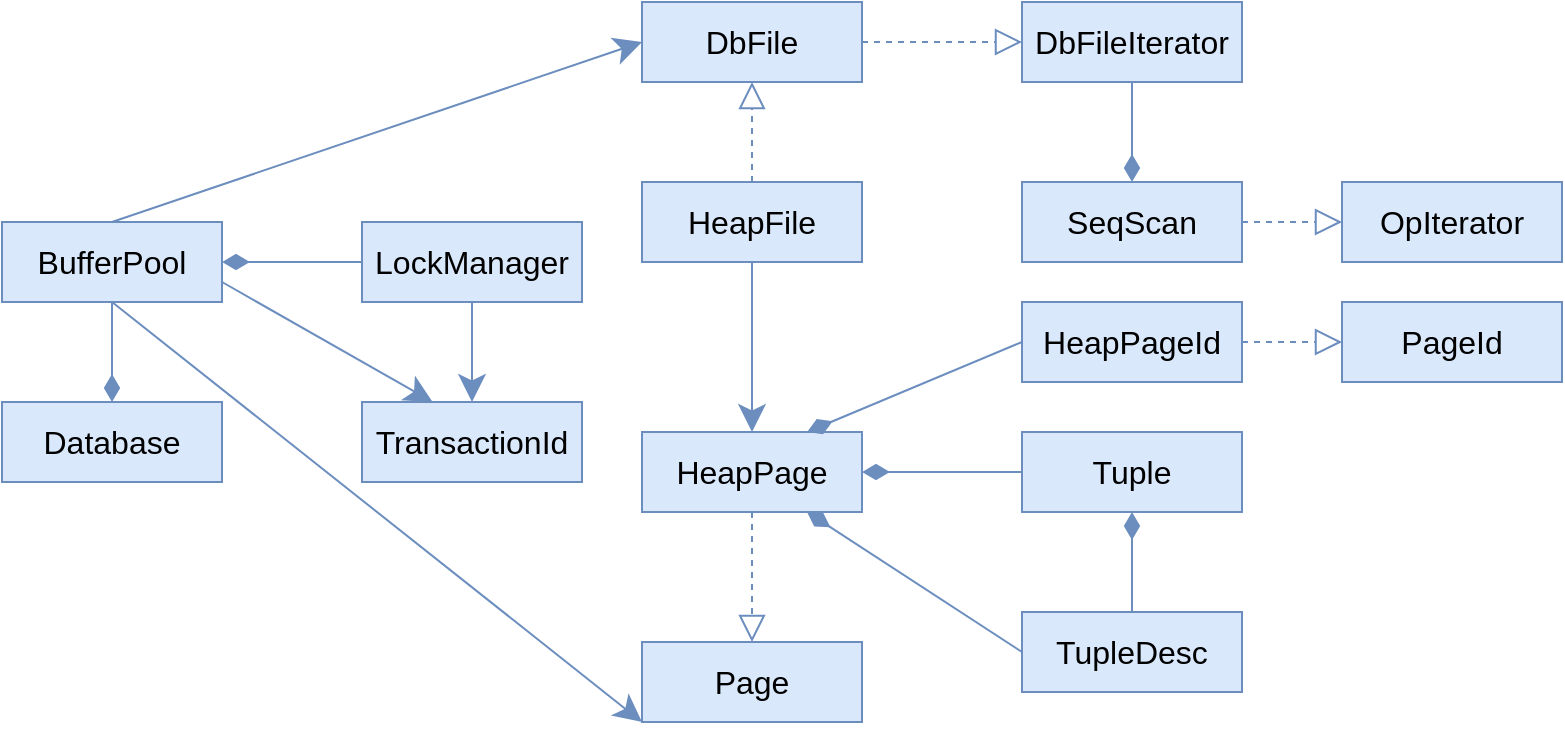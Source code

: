 <mxfile version="18.0.6" type="device"><diagram id="xdFFihO2Jdz7BvlKEnnM" name="第 1 页"><mxGraphModel dx="778" dy="537" grid="0" gridSize="10" guides="1" tooltips="1" connect="1" arrows="1" fold="1" page="1" pageScale="1" pageWidth="827" pageHeight="1169" math="0" shadow="0"><root><mxCell id="0"/><mxCell id="1" parent="0"/><mxCell id="F0CdyFnGR_MOXaYOJgqo-2" value="LockManager" style="rounded=0;whiteSpace=wrap;html=1;fontSize=16;fillColor=#dae8fc;strokeColor=#6c8ebf;" parent="1" vertex="1"><mxGeometry x="200" y="400" width="110" height="40" as="geometry"/></mxCell><mxCell id="TPV6lVSKgVbjB7cxANUg-30" style="edgeStyle=orthogonalEdgeStyle;rounded=0;orthogonalLoop=1;jettySize=auto;html=1;exitX=0.5;exitY=1;exitDx=0;exitDy=0;entryX=0.5;entryY=0;entryDx=0;entryDy=0;fontSize=16;endArrow=diamondThin;endFill=1;strokeWidth=1;endSize=11;fillColor=#dae8fc;strokeColor=#6c8ebf;" parent="1" source="TPV6lVSKgVbjB7cxANUg-32" target="TPV6lVSKgVbjB7cxANUg-31" edge="1"><mxGeometry relative="1" as="geometry"/></mxCell><mxCell id="TPV6lVSKgVbjB7cxANUg-31" value="Database" style="rounded=0;whiteSpace=wrap;html=1;fontSize=16;fillColor=#dae8fc;strokeColor=#6c8ebf;" parent="1" vertex="1"><mxGeometry x="20" y="490" width="110" height="40" as="geometry"/></mxCell><mxCell id="TPV6lVSKgVbjB7cxANUg-32" value="BufferPool" style="rounded=0;whiteSpace=wrap;html=1;fontSize=16;fillColor=#dae8fc;strokeColor=#6c8ebf;" parent="1" vertex="1"><mxGeometry x="20" y="400" width="110" height="40" as="geometry"/></mxCell><mxCell id="TPV6lVSKgVbjB7cxANUg-35" value="" style="endArrow=diamondThin;html=1;rounded=0;fontSize=16;endSize=11;strokeWidth=1;exitX=0;exitY=0.5;exitDx=0;exitDy=0;entryX=1;entryY=0.5;entryDx=0;entryDy=0;endFill=1;fillColor=#dae8fc;strokeColor=#6c8ebf;" parent="1" source="F0CdyFnGR_MOXaYOJgqo-2" target="TPV6lVSKgVbjB7cxANUg-32" edge="1"><mxGeometry width="50" height="50" relative="1" as="geometry"><mxPoint x="321.5" y="690" as="sourcePoint"/><mxPoint x="214" y="620" as="targetPoint"/></mxGeometry></mxCell><mxCell id="TPV6lVSKgVbjB7cxANUg-36" value="TransactionId" style="rounded=0;whiteSpace=wrap;html=1;fontSize=16;fillColor=#dae8fc;strokeColor=#6c8ebf;" parent="1" vertex="1"><mxGeometry x="200" y="490" width="110" height="40" as="geometry"/></mxCell><mxCell id="TPV6lVSKgVbjB7cxANUg-38" value="" style="endArrow=classic;html=1;rounded=0;fontSize=16;endSize=11;strokeWidth=1;exitX=0.5;exitY=1;exitDx=0;exitDy=0;entryX=0.5;entryY=0;entryDx=0;entryDy=0;fillColor=#dae8fc;strokeColor=#6c8ebf;" parent="1" source="F0CdyFnGR_MOXaYOJgqo-2" target="TPV6lVSKgVbjB7cxANUg-36" edge="1"><mxGeometry width="50" height="50" relative="1" as="geometry"><mxPoint x="190" y="575" as="sourcePoint"/><mxPoint x="300" y="770" as="targetPoint"/></mxGeometry></mxCell><mxCell id="TPV6lVSKgVbjB7cxANUg-39" value="" style="endArrow=classic;html=1;rounded=0;fontSize=16;endSize=11;strokeWidth=1;exitX=1;exitY=0.75;exitDx=0;exitDy=0;entryX=0.321;entryY=0;entryDx=0;entryDy=0;fillColor=#dae8fc;strokeColor=#6c8ebf;entryPerimeter=0;" parent="1" source="TPV6lVSKgVbjB7cxANUg-32" target="TPV6lVSKgVbjB7cxANUg-36" edge="1"><mxGeometry width="50" height="50" relative="1" as="geometry"><mxPoint x="265" y="450" as="sourcePoint"/><mxPoint x="265" y="500" as="targetPoint"/></mxGeometry></mxCell><mxCell id="TPV6lVSKgVbjB7cxANUg-40" style="edgeStyle=orthogonalEdgeStyle;rounded=0;orthogonalLoop=1;jettySize=auto;html=1;exitX=0;exitY=0.5;exitDx=0;exitDy=0;entryX=1;entryY=0.5;entryDx=0;entryDy=0;fontSize=16;endArrow=diamondThin;endFill=1;endSize=11;strokeWidth=1;fillColor=#dae8fc;strokeColor=#6c8ebf;" parent="1" source="TPV6lVSKgVbjB7cxANUg-42" target="TPV6lVSKgVbjB7cxANUg-48" edge="1"><mxGeometry relative="1" as="geometry"/></mxCell><mxCell id="TPV6lVSKgVbjB7cxANUg-41" style="edgeStyle=orthogonalEdgeStyle;rounded=0;orthogonalLoop=1;jettySize=auto;html=1;exitX=0.5;exitY=0;exitDx=0;exitDy=0;entryX=0.5;entryY=1;entryDx=0;entryDy=0;fontSize=16;endArrow=diamondThin;endFill=1;endSize=11;strokeWidth=1;fillColor=#dae8fc;strokeColor=#6c8ebf;" parent="1" source="TPV6lVSKgVbjB7cxANUg-43" target="TPV6lVSKgVbjB7cxANUg-42" edge="1"><mxGeometry relative="1" as="geometry"/></mxCell><mxCell id="TPV6lVSKgVbjB7cxANUg-42" value="Tuple" style="rounded=0;whiteSpace=wrap;html=1;fontSize=16;fillColor=#dae8fc;strokeColor=#6c8ebf;" parent="1" vertex="1"><mxGeometry x="530" y="505" width="110" height="40" as="geometry"/></mxCell><mxCell id="TPV6lVSKgVbjB7cxANUg-43" value="TupleDesc" style="rounded=0;whiteSpace=wrap;html=1;fontSize=16;fillColor=#dae8fc;strokeColor=#6c8ebf;" parent="1" vertex="1"><mxGeometry x="530" y="595" width="110" height="40" as="geometry"/></mxCell><mxCell id="TPV6lVSKgVbjB7cxANUg-44" style="edgeStyle=orthogonalEdgeStyle;rounded=0;orthogonalLoop=1;jettySize=auto;html=1;exitX=0.5;exitY=0;exitDx=0;exitDy=0;entryX=0.5;entryY=1;entryDx=0;entryDy=0;fontSize=16;endArrow=block;endFill=0;endSize=11;strokeWidth=1;dashed=1;fillColor=#dae8fc;strokeColor=#6c8ebf;" parent="1" source="TPV6lVSKgVbjB7cxANUg-46" target="TPV6lVSKgVbjB7cxANUg-49" edge="1"><mxGeometry relative="1" as="geometry"/></mxCell><mxCell id="TPV6lVSKgVbjB7cxANUg-45" style="edgeStyle=orthogonalEdgeStyle;rounded=0;orthogonalLoop=1;jettySize=auto;html=1;exitX=0.5;exitY=1;exitDx=0;exitDy=0;entryX=0.5;entryY=0;entryDx=0;entryDy=0;fontSize=16;endArrow=classic;endFill=1;endSize=11;strokeWidth=1;fillColor=#dae8fc;strokeColor=#6c8ebf;" parent="1" source="TPV6lVSKgVbjB7cxANUg-46" target="TPV6lVSKgVbjB7cxANUg-48" edge="1"><mxGeometry relative="1" as="geometry"/></mxCell><mxCell id="TPV6lVSKgVbjB7cxANUg-46" value="HeapFile" style="rounded=0;whiteSpace=wrap;html=1;fontSize=16;fillColor=#dae8fc;strokeColor=#6c8ebf;" parent="1" vertex="1"><mxGeometry x="340" y="380" width="110" height="40" as="geometry"/></mxCell><mxCell id="TPV6lVSKgVbjB7cxANUg-47" style="edgeStyle=orthogonalEdgeStyle;rounded=0;orthogonalLoop=1;jettySize=auto;html=1;exitX=0.5;exitY=1;exitDx=0;exitDy=0;entryX=0.5;entryY=0;entryDx=0;entryDy=0;dashed=1;fontSize=16;endArrow=block;endFill=0;endSize=11;strokeWidth=1;fillColor=#dae8fc;strokeColor=#6c8ebf;" parent="1" source="TPV6lVSKgVbjB7cxANUg-48" target="TPV6lVSKgVbjB7cxANUg-50" edge="1"><mxGeometry relative="1" as="geometry"/></mxCell><mxCell id="TPV6lVSKgVbjB7cxANUg-48" value="HeapPage" style="rounded=0;whiteSpace=wrap;html=1;fontSize=16;fillColor=#dae8fc;strokeColor=#6c8ebf;" parent="1" vertex="1"><mxGeometry x="340" y="505" width="110" height="40" as="geometry"/></mxCell><mxCell id="TPV6lVSKgVbjB7cxANUg-49" value="DbFile" style="rounded=0;whiteSpace=wrap;html=1;fontSize=16;fillColor=#dae8fc;strokeColor=#6c8ebf;" parent="1" vertex="1"><mxGeometry x="340" y="290" width="110" height="40" as="geometry"/></mxCell><mxCell id="TPV6lVSKgVbjB7cxANUg-50" value="Page" style="rounded=0;whiteSpace=wrap;html=1;fontSize=16;fillColor=#dae8fc;strokeColor=#6c8ebf;" parent="1" vertex="1"><mxGeometry x="340" y="610" width="110" height="40" as="geometry"/></mxCell><mxCell id="TPV6lVSKgVbjB7cxANUg-51" value="" style="endArrow=diamondThin;html=1;rounded=0;fontSize=16;endSize=11;strokeWidth=1;exitX=0;exitY=0.5;exitDx=0;exitDy=0;entryX=0.75;entryY=1;entryDx=0;entryDy=0;endFill=1;fillColor=#dae8fc;strokeColor=#6c8ebf;" parent="1" source="TPV6lVSKgVbjB7cxANUg-43" target="TPV6lVSKgVbjB7cxANUg-48" edge="1"><mxGeometry width="50" height="50" relative="1" as="geometry"><mxPoint x="520" y="460" as="sourcePoint"/><mxPoint x="570" y="410" as="targetPoint"/></mxGeometry></mxCell><mxCell id="TPV6lVSKgVbjB7cxANUg-52" value="SeqScan" style="rounded=0;whiteSpace=wrap;html=1;fontSize=16;fillColor=#dae8fc;strokeColor=#6c8ebf;" parent="1" vertex="1"><mxGeometry x="530" y="380" width="110" height="40" as="geometry"/></mxCell><mxCell id="TPV6lVSKgVbjB7cxANUg-53" value="OpIterator" style="rounded=0;whiteSpace=wrap;html=1;fontSize=16;fillColor=#dae8fc;strokeColor=#6c8ebf;" parent="1" vertex="1"><mxGeometry x="690" y="380" width="110" height="40" as="geometry"/></mxCell><mxCell id="TPV6lVSKgVbjB7cxANUg-54" style="edgeStyle=orthogonalEdgeStyle;rounded=0;orthogonalLoop=1;jettySize=auto;html=1;exitX=1;exitY=0.5;exitDx=0;exitDy=0;fontSize=16;endArrow=block;endFill=0;endSize=11;strokeWidth=1;dashed=1;entryX=0;entryY=0.5;entryDx=0;entryDy=0;fillColor=#dae8fc;strokeColor=#6c8ebf;" parent="1" source="TPV6lVSKgVbjB7cxANUg-52" target="TPV6lVSKgVbjB7cxANUg-53" edge="1"><mxGeometry relative="1" as="geometry"><mxPoint x="405" y="390" as="sourcePoint"/><mxPoint x="700" y="290" as="targetPoint"/></mxGeometry></mxCell><mxCell id="TPV6lVSKgVbjB7cxANUg-55" style="edgeStyle=orthogonalEdgeStyle;rounded=0;orthogonalLoop=1;jettySize=auto;html=1;exitX=0.5;exitY=1;exitDx=0;exitDy=0;entryX=0.5;entryY=0;entryDx=0;entryDy=0;fontFamily=Helvetica;fontSize=16;endArrow=diamondThin;endFill=1;endSize=11;strokeWidth=1;fillColor=#dae8fc;strokeColor=#6c8ebf;" parent="1" source="TPV6lVSKgVbjB7cxANUg-56" target="TPV6lVSKgVbjB7cxANUg-52" edge="1"><mxGeometry relative="1" as="geometry"/></mxCell><mxCell id="TPV6lVSKgVbjB7cxANUg-56" value="&lt;span style=&quot;font-size: 12pt;&quot; lang=&quot;EN-US&quot;&gt;DbFileIterator&lt;/span&gt;" style="rounded=0;whiteSpace=wrap;html=1;fontSize=16;fillColor=#dae8fc;strokeColor=#6c8ebf;" parent="1" vertex="1"><mxGeometry x="530" y="290" width="110" height="40" as="geometry"/></mxCell><mxCell id="TPV6lVSKgVbjB7cxANUg-57" style="edgeStyle=orthogonalEdgeStyle;rounded=0;orthogonalLoop=1;jettySize=auto;html=1;exitX=1;exitY=0.5;exitDx=0;exitDy=0;entryX=0;entryY=0.5;entryDx=0;entryDy=0;fontSize=16;endArrow=block;endFill=0;endSize=11;strokeWidth=1;dashed=1;entryPerimeter=0;fillColor=#dae8fc;strokeColor=#6c8ebf;" parent="1" source="TPV6lVSKgVbjB7cxANUg-49" target="TPV6lVSKgVbjB7cxANUg-56" edge="1"><mxGeometry relative="1" as="geometry"><mxPoint x="405" y="390" as="sourcePoint"/><mxPoint x="405" y="340" as="targetPoint"/></mxGeometry></mxCell><mxCell id="TPV6lVSKgVbjB7cxANUg-58" value="HeapPageId" style="rounded=0;whiteSpace=wrap;html=1;fontSize=16;fillColor=#dae8fc;strokeColor=#6c8ebf;" parent="1" vertex="1"><mxGeometry x="530" y="440" width="110" height="40" as="geometry"/></mxCell><mxCell id="TPV6lVSKgVbjB7cxANUg-59" value="" style="endArrow=diamondThin;html=1;rounded=0;fontSize=16;endSize=11;strokeWidth=1;exitX=0;exitY=0.5;exitDx=0;exitDy=0;entryX=0.75;entryY=0;entryDx=0;entryDy=0;endFill=1;fillColor=#dae8fc;strokeColor=#6c8ebf;" parent="1" source="TPV6lVSKgVbjB7cxANUg-58" target="TPV6lVSKgVbjB7cxANUg-48" edge="1"><mxGeometry width="50" height="50" relative="1" as="geometry"><mxPoint x="540" y="625" as="sourcePoint"/><mxPoint x="432.5" y="555" as="targetPoint"/></mxGeometry></mxCell><mxCell id="TPV6lVSKgVbjB7cxANUg-60" value="PageId" style="rounded=0;whiteSpace=wrap;html=1;fontSize=16;fillColor=#dae8fc;strokeColor=#6c8ebf;" parent="1" vertex="1"><mxGeometry x="690" y="440" width="110" height="40" as="geometry"/></mxCell><mxCell id="TPV6lVSKgVbjB7cxANUg-61" style="edgeStyle=orthogonalEdgeStyle;rounded=0;orthogonalLoop=1;jettySize=auto;html=1;exitX=1;exitY=0.5;exitDx=0;exitDy=0;fontSize=16;endArrow=block;endFill=0;endSize=11;strokeWidth=1;dashed=1;entryX=0;entryY=0.5;entryDx=0;entryDy=0;fillColor=#dae8fc;strokeColor=#6c8ebf;" parent="1" source="TPV6lVSKgVbjB7cxANUg-58" target="TPV6lVSKgVbjB7cxANUg-60" edge="1"><mxGeometry relative="1" as="geometry"><mxPoint x="650" y="410" as="sourcePoint"/><mxPoint x="700" y="410" as="targetPoint"/></mxGeometry></mxCell><mxCell id="TPV6lVSKgVbjB7cxANUg-62" value="" style="endArrow=classic;html=1;rounded=0;fontSize=16;endSize=11;strokeWidth=1;exitX=0.5;exitY=0;exitDx=0;exitDy=0;entryX=0;entryY=0.5;entryDx=0;entryDy=0;fillColor=#dae8fc;strokeColor=#6c8ebf;" parent="1" source="TPV6lVSKgVbjB7cxANUg-32" target="TPV6lVSKgVbjB7cxANUg-49" edge="1"><mxGeometry width="50" height="50" relative="1" as="geometry"><mxPoint x="265" y="450" as="sourcePoint"/><mxPoint x="265" y="500" as="targetPoint"/></mxGeometry></mxCell><mxCell id="TPV6lVSKgVbjB7cxANUg-63" value="" style="endArrow=classic;html=1;rounded=0;fontSize=16;endSize=11;strokeWidth=1;exitX=0.5;exitY=1;exitDx=0;exitDy=0;entryX=0;entryY=1;entryDx=0;entryDy=0;fillColor=#dae8fc;strokeColor=#6c8ebf;" parent="1" source="TPV6lVSKgVbjB7cxANUg-32" target="TPV6lVSKgVbjB7cxANUg-50" edge="1"><mxGeometry width="50" height="50" relative="1" as="geometry"><mxPoint x="85" y="410" as="sourcePoint"/><mxPoint x="350" y="320" as="targetPoint"/></mxGeometry></mxCell></root></mxGraphModel></diagram></mxfile>